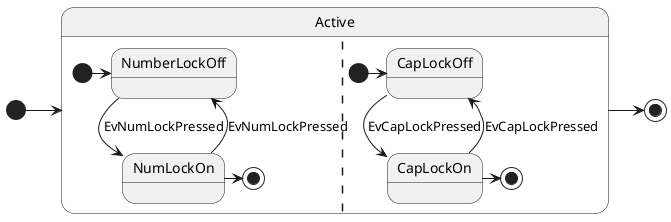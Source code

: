 @startuml
[*] -> Active
Active -> [*]

state Active {
    [*] -> NumberLockOff
    NumberLockOff --> NumLockOn : EvNumLockPressed
    NumLockOn --> NumberLockOff : EvNumLockPressed
    NumLockOn -> [*]
    ||
    [*] -> CapLockOff
    CapLockOff --> CapLockOn : EvCapLockPressed
    CapLockOn --> CapLockOff : EvCapLockPressed
    CapLockOn -> [*]
}

@enduml